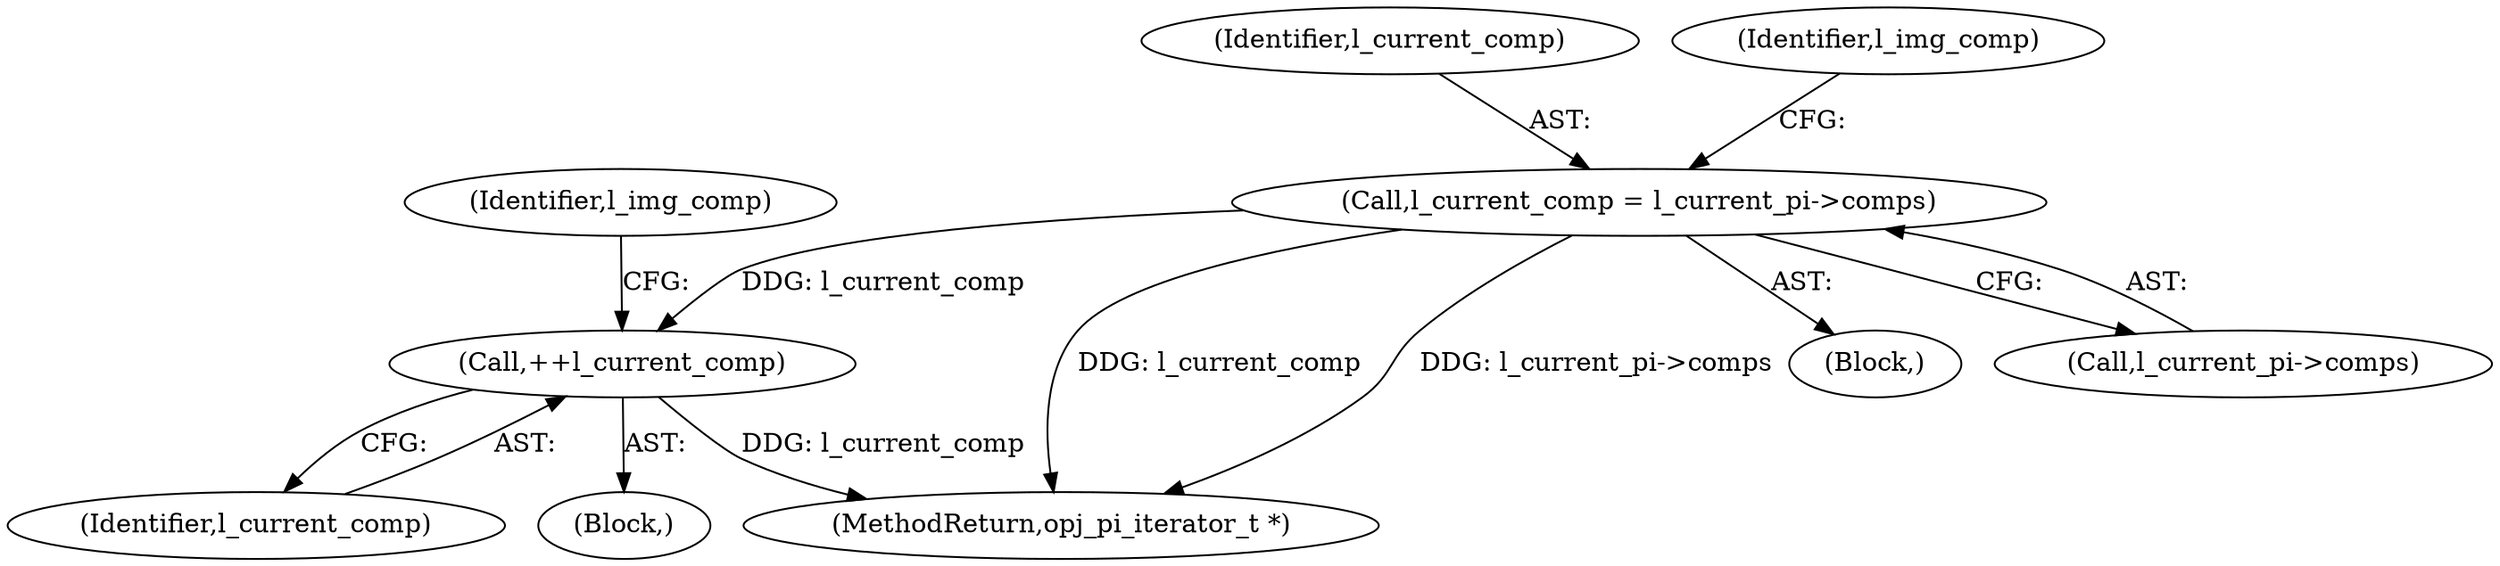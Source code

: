 digraph "0_openjpeg_c16bc057ba3f125051c9966cf1f5b68a05681de4@pointer" {
"1000364" [label="(Call,l_current_comp = l_current_pi->comps)"];
"1000498" [label="(Call,++l_current_comp)"];
"1000365" [label="(Identifier,l_current_comp)"];
"1000696" [label="(MethodReturn,opj_pi_iterator_t *)"];
"1000126" [label="(Block,)"];
"1000498" [label="(Call,++l_current_comp)"];
"1000501" [label="(Identifier,l_img_comp)"];
"1000499" [label="(Identifier,l_current_comp)"];
"1000370" [label="(Identifier,l_img_comp)"];
"1000366" [label="(Call,l_current_pi->comps)"];
"1000364" [label="(Call,l_current_comp = l_current_pi->comps)"];
"1000430" [label="(Block,)"];
"1000364" -> "1000126"  [label="AST: "];
"1000364" -> "1000366"  [label="CFG: "];
"1000365" -> "1000364"  [label="AST: "];
"1000366" -> "1000364"  [label="AST: "];
"1000370" -> "1000364"  [label="CFG: "];
"1000364" -> "1000696"  [label="DDG: l_current_comp"];
"1000364" -> "1000696"  [label="DDG: l_current_pi->comps"];
"1000364" -> "1000498"  [label="DDG: l_current_comp"];
"1000498" -> "1000430"  [label="AST: "];
"1000498" -> "1000499"  [label="CFG: "];
"1000499" -> "1000498"  [label="AST: "];
"1000501" -> "1000498"  [label="CFG: "];
"1000498" -> "1000696"  [label="DDG: l_current_comp"];
}
